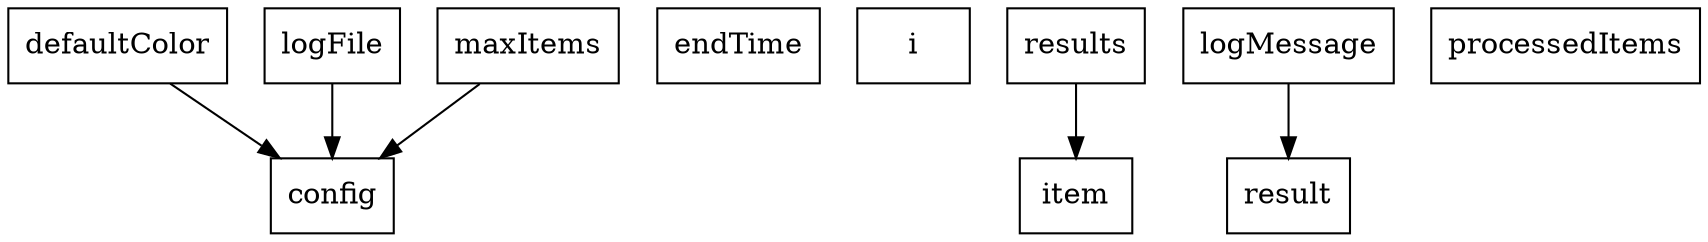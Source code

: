 digraph VariableDependencies {
  node [shape=box];
  "config";
  "defaultColor";
  "defaultColor" -> "config";
  "endTime";
  "i";
  "item";
  "logFile";
  "logFile" -> "config";
  "logMessage";
  "logMessage" -> "result";
  "maxItems";
  "maxItems" -> "config";
  "processedItems";
  "result";
  "results";
  "results" -> "item";
}

